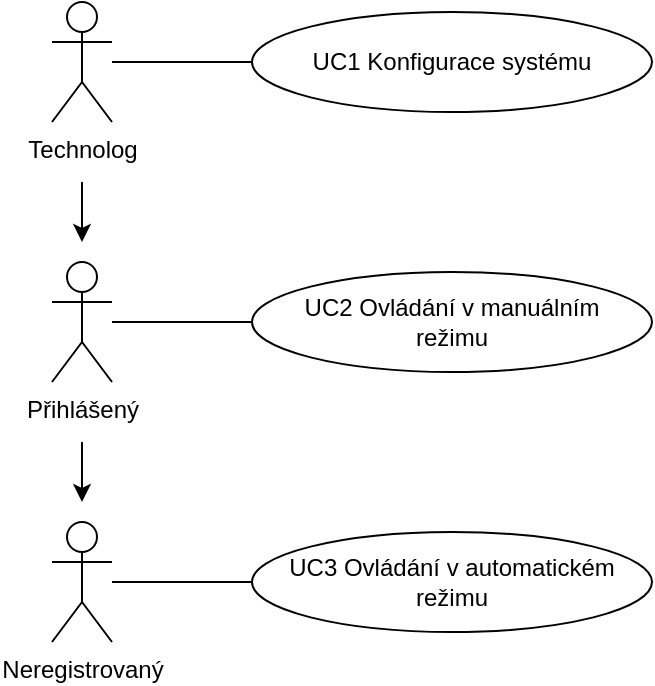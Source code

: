 <mxfile version="22.1.0" type="device">
  <diagram id="vh4FLa1INRKpO2ruyWxA" name="Stránka-">
    <mxGraphModel dx="1050" dy="542" grid="1" gridSize="10" guides="1" tooltips="1" connect="1" arrows="1" fold="1" page="1" pageScale="1" pageWidth="827" pageHeight="1169" math="0" shadow="0">
      <root>
        <mxCell id="0" />
        <mxCell id="1" parent="0" />
        <mxCell id="l1Fvgf4R_vLhfgcNa28f-15" value="" style="edgeStyle=orthogonalEdgeStyle;rounded=0;orthogonalLoop=1;jettySize=auto;html=1;endArrow=none;endFill=0;" parent="1" source="l1Fvgf4R_vLhfgcNa28f-1" edge="1">
          <mxGeometry relative="1" as="geometry">
            <mxPoint x="220" y="400" as="targetPoint" />
          </mxGeometry>
        </mxCell>
        <mxCell id="l1Fvgf4R_vLhfgcNa28f-1" value="Neregistrovaný" style="shape=umlActor;verticalLabelPosition=bottom;verticalAlign=top;html=1;outlineConnect=0;" parent="1" vertex="1">
          <mxGeometry x="120" y="370" width="30" height="60" as="geometry" />
        </mxCell>
        <mxCell id="l1Fvgf4R_vLhfgcNa28f-12" value="" style="edgeStyle=orthogonalEdgeStyle;rounded=0;orthogonalLoop=1;jettySize=auto;html=1;" parent="1" edge="1">
          <mxGeometry relative="1" as="geometry">
            <mxPoint x="135" y="330" as="sourcePoint" />
            <mxPoint x="135" y="360" as="targetPoint" />
          </mxGeometry>
        </mxCell>
        <mxCell id="l1Fvgf4R_vLhfgcNa28f-14" value="" style="edgeStyle=orthogonalEdgeStyle;rounded=0;orthogonalLoop=1;jettySize=auto;html=1;endArrow=none;endFill=0;" parent="1" source="l1Fvgf4R_vLhfgcNa28f-3" target="l1Fvgf4R_vLhfgcNa28f-6" edge="1">
          <mxGeometry relative="1" as="geometry" />
        </mxCell>
        <mxCell id="l1Fvgf4R_vLhfgcNa28f-3" value="Přihlášený" style="shape=umlActor;verticalLabelPosition=bottom;verticalAlign=top;html=1;outlineConnect=0;" parent="1" vertex="1">
          <mxGeometry x="120" y="240" width="30" height="60" as="geometry" />
        </mxCell>
        <mxCell id="l1Fvgf4R_vLhfgcNa28f-11" value="" style="edgeStyle=orthogonalEdgeStyle;rounded=0;orthogonalLoop=1;jettySize=auto;html=1;" parent="1" edge="1">
          <mxGeometry relative="1" as="geometry">
            <mxPoint x="135" y="200" as="sourcePoint" />
            <mxPoint x="135" y="230" as="targetPoint" />
          </mxGeometry>
        </mxCell>
        <mxCell id="l1Fvgf4R_vLhfgcNa28f-13" value="" style="edgeStyle=orthogonalEdgeStyle;rounded=0;orthogonalLoop=1;jettySize=auto;html=1;endArrow=none;endFill=0;" parent="1" source="l1Fvgf4R_vLhfgcNa28f-4" target="l1Fvgf4R_vLhfgcNa28f-8" edge="1">
          <mxGeometry relative="1" as="geometry" />
        </mxCell>
        <mxCell id="l1Fvgf4R_vLhfgcNa28f-4" value="Technolog" style="shape=umlActor;verticalLabelPosition=bottom;verticalAlign=top;html=1;outlineConnect=0;" parent="1" vertex="1">
          <mxGeometry x="120" y="110" width="30" height="60" as="geometry" />
        </mxCell>
        <mxCell id="l1Fvgf4R_vLhfgcNa28f-6" value="UC2 Ovládání v manuálním&lt;br&gt;režimu" style="ellipse;whiteSpace=wrap;html=1;" parent="1" vertex="1">
          <mxGeometry x="220" y="245" width="200" height="50" as="geometry" />
        </mxCell>
        <mxCell id="l1Fvgf4R_vLhfgcNa28f-7" value="UC3 Ovládání v automatickém&lt;br&gt;režimu" style="ellipse;whiteSpace=wrap;html=1;" parent="1" vertex="1">
          <mxGeometry x="220" y="375" width="200" height="50" as="geometry" />
        </mxCell>
        <mxCell id="l1Fvgf4R_vLhfgcNa28f-8" value="UC1 Konfigurace systému" style="ellipse;whiteSpace=wrap;html=1;" parent="1" vertex="1">
          <mxGeometry x="220" y="115" width="200" height="50" as="geometry" />
        </mxCell>
      </root>
    </mxGraphModel>
  </diagram>
</mxfile>
